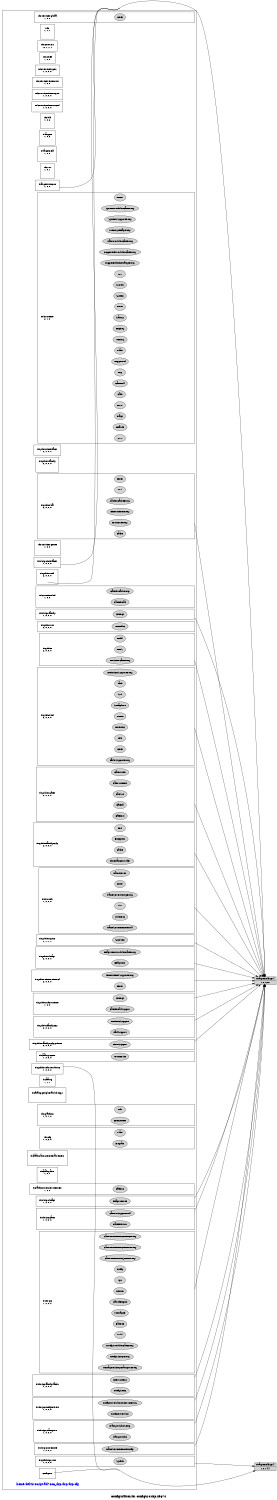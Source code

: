 digraph configuration {
    size="7.5,10";
    rankdir=LR;
    ranksep=".50 equally";
    concentrate=true;
    compound=true;
    label="\nConfiguration for configuro/dsp.xe674"
  node [font=Helvetica, fontsize=14, fontcolor=black];  subgraph cluster0 {label=""; __cfg [label="/home/delvis/script/ad7606_dsp/dsp/dsp.cfg", color=white, fontcolor=blue];
    node [font=Helvetica, fontsize=10];    subgraph cluster1 {
        label="";
        xdc_services_global__top [shape=box,label="xdc.services.global\n1, 0, 0", color=white];
        xdc_services_global__bot [shape=point,label="", style=invis];
        xdc_services_global_Clock [style=filled,fillcolor=lightgray, label="Clock"];
        xdc_services_global__top -> xdc_services_global_Clock[style=invis];
        xdc_services_global_Clock -> xdc_services_global__bot[style=invis];
    }
    subgraph cluster2 {
        label="";
        xdc__top [shape=box,label="xdc\n1, 1, 1", color=white];
        xdc__bot [shape=point,label="", style=invis];
    }
    subgraph cluster3 {
        label="";
        xdc_corevers__top [shape=box,label="xdc.corevers\n16, 0, 2, 0", color=white];
    }
    subgraph cluster4 {
        label="";
        xdc_shelf__top [shape=box,label="xdc.shelf\n1, 0, 0", color=white];
    }
    subgraph cluster5 {
        label="";
        xdc_services_spec__top [shape=box,label="xdc.services.spec\n1, 0, 0, 0", color=white];
    }
    subgraph cluster6 {
        label="";
        xdc_services_intern_xsr__top [shape=box,label="xdc.services.intern.xsr\n1, 0, 0", color=white];
    }
    subgraph cluster7 {
        label="";
        xdc_services_intern_gen__top [shape=box,label="xdc.services.intern.gen\n1, 0, 0, 0", color=white];
    }
    subgraph cluster8 {
        label="";
        xdc_services_intern_cmd__top [shape=box,label="xdc.services.intern.cmd\n1, 0, 0, 0", color=white];
    }
    subgraph cluster9 {
        label="";
        xdc_bld__top [shape=box,label="xdc.bld\n1, 0, 2", color=white];
        xdc_bld__bot [shape=point,label="", style=invis];
    }
    subgraph cluster10 {
        label="";
        ti_targets__top [shape=box,label="ti.targets\n1, 0, 3", color=white];
        ti_targets__bot [shape=point,label="", style=invis];
    }
    subgraph cluster11 {
        label="";
        ti_targets_elf__top [shape=box,label="ti.targets.elf\n1, 0, 0", color=white];
        ti_targets_elf__bot [shape=point,label="", style=invis];
    }
    subgraph cluster12 {
        label="";
        xdc_rov__top [shape=box,label="xdc.rov\n1, 0, 1", color=white];
        xdc_rov__bot [shape=point,label="", style=invis];
    }
    subgraph cluster13 {
        label="";
        xdc_runtime__top [shape=box,label="xdc.runtime\n2, 1, 0", color=white];
        xdc_runtime__bot [shape=point,label="", style=invis];
        xdc_runtime_Assert [style=filled,fillcolor=lightgray, label="Assert"];
        xdc_runtime__top -> xdc_runtime_Assert[style=invis];
        xdc_runtime_Assert -> xdc_runtime__bot[style=invis];
        xdc_runtime_Core [style=filled,fillcolor=lightgray, label="Core"];
        xdc_runtime__top -> xdc_runtime_Core[style=invis];
        xdc_runtime_Core -> xdc_runtime__bot[style=invis];
        xdc_runtime_Defaults [style=filled,fillcolor=lightgray, label="Defaults"];
        xdc_runtime__top -> xdc_runtime_Defaults[style=invis];
        xdc_runtime_Defaults -> xdc_runtime__bot[style=invis];
        xdc_runtime_Diags [style=filled,fillcolor=lightgray, label="Diags"];
        xdc_runtime__top -> xdc_runtime_Diags[style=invis];
        xdc_runtime_Diags -> xdc_runtime__bot[style=invis];
        xdc_runtime_Error [style=filled,fillcolor=lightgray, label="Error"];
        xdc_runtime__top -> xdc_runtime_Error[style=invis];
        xdc_runtime_Error -> xdc_runtime__bot[style=invis];
        xdc_runtime_Gate [style=filled,fillcolor=lightgray, label="Gate"];
        xdc_runtime__top -> xdc_runtime_Gate[style=invis];
        xdc_runtime_Gate -> xdc_runtime__bot[style=invis];
        xdc_runtime_GateNull [style=filled,fillcolor=lightgray, label="GateNull"];
        xdc_runtime__top -> xdc_runtime_GateNull[style=invis];
        xdc_runtime_GateNull -> xdc_runtime__bot[style=invis];
        xdc_runtime_Log [style=filled,fillcolor=lightgray, label="Log"];
        xdc_runtime__top -> xdc_runtime_Log[style=invis];
        xdc_runtime_Log -> xdc_runtime__bot[style=invis];
        xdc_runtime_LoggerBuf [style=filled,fillcolor=lightgray, label="LoggerBuf"];
        xdc_runtime__top -> xdc_runtime_LoggerBuf[style=invis];
        xdc_runtime_LoggerBuf -> xdc_runtime__bot[style=invis];
        xdc_runtime_Main [style=filled,fillcolor=lightgray, label="Main"];
        xdc_runtime__top -> xdc_runtime_Main[style=invis];
        xdc_runtime_Main -> xdc_runtime__bot[style=invis];
        xdc_runtime_Memory [style=filled,fillcolor=lightgray, label="Memory"];
        xdc_runtime__top -> xdc_runtime_Memory[style=invis];
        xdc_runtime_Memory -> xdc_runtime__bot[style=invis];
        xdc_runtime_Registry [style=filled,fillcolor=lightgray, label="Registry"];
        xdc_runtime__top -> xdc_runtime_Registry[style=invis];
        xdc_runtime_Registry -> xdc_runtime__bot[style=invis];
        xdc_runtime_Startup [style=filled,fillcolor=lightgray, label="Startup"];
        xdc_runtime__top -> xdc_runtime_Startup[style=invis];
        xdc_runtime_Startup -> xdc_runtime__bot[style=invis];
        xdc_runtime_Reset [style=filled,fillcolor=lightgray, label="Reset"];
        xdc_runtime__top -> xdc_runtime_Reset[style=invis];
        xdc_runtime_Reset -> xdc_runtime__bot[style=invis];
        xdc_runtime_System [style=filled,fillcolor=lightgray, label="System"];
        xdc_runtime__top -> xdc_runtime_System[style=invis];
        xdc_runtime_System -> xdc_runtime__bot[style=invis];
        xdc_runtime_SysMin [style=filled,fillcolor=lightgray, label="SysMin"];
        xdc_runtime__top -> xdc_runtime_SysMin[style=invis];
        xdc_runtime_SysMin -> xdc_runtime__bot[style=invis];
        xdc_runtime_Text [style=filled,fillcolor=lightgray, label="Text"];
        xdc_runtime__top -> xdc_runtime_Text[style=invis];
        xdc_runtime_Text -> xdc_runtime__bot[style=invis];
        xdc_runtime_LoggerBuf_TimestampProxy [style=filled,fillcolor=lightgray, label="LoggerBuf_TimestampProxy"];
        xdc_runtime__top -> xdc_runtime_LoggerBuf_TimestampProxy[style=invis];
        xdc_runtime_LoggerBuf_TimestampProxy -> xdc_runtime__bot[style=invis];
        xdc_runtime_LoggerBuf_Module_GateProxy [style=filled,fillcolor=lightgray, label="LoggerBuf_Module_GateProxy"];
        xdc_runtime__top -> xdc_runtime_LoggerBuf_Module_GateProxy[style=invis];
        xdc_runtime_LoggerBuf_Module_GateProxy -> xdc_runtime__bot[style=invis];
        xdc_runtime_Main_Module_GateProxy [style=filled,fillcolor=lightgray, label="Main_Module_GateProxy"];
        xdc_runtime__top -> xdc_runtime_Main_Module_GateProxy[style=invis];
        xdc_runtime_Main_Module_GateProxy -> xdc_runtime__bot[style=invis];
        xdc_runtime_Memory_HeapProxy [style=filled,fillcolor=lightgray, label="Memory_HeapProxy"];
        xdc_runtime__top -> xdc_runtime_Memory_HeapProxy[style=invis];
        xdc_runtime_Memory_HeapProxy -> xdc_runtime__bot[style=invis];
        xdc_runtime_System_SupportProxy [style=filled,fillcolor=lightgray, label="System_SupportProxy"];
        xdc_runtime__top -> xdc_runtime_System_SupportProxy[style=invis];
        xdc_runtime_System_SupportProxy -> xdc_runtime__bot[style=invis];
        xdc_runtime_System_Module_GateProxy [style=filled,fillcolor=lightgray, label="System_Module_GateProxy"];
        xdc_runtime__top -> xdc_runtime_System_Module_GateProxy[style=invis];
        xdc_runtime_System_Module_GateProxy -> xdc_runtime__bot[style=invis];
    }
    subgraph cluster14 {
        label="";
        ti_targets_rts6000__top [shape=box,label="ti.targets.rts6000\n1, 0, 0", color=white];
    }
    subgraph cluster15 {
        label="";
        ti_sysbios_interfaces__top [shape=box,label="ti.sysbios.interfaces\n2, 0, 0, 0", color=white];
    }
    subgraph cluster16 {
        label="";
        ti_sysbios_family__top [shape=box,label="ti.sysbios.family\n2, 0, 0, 0", color=white];
        ti_sysbios_family__bot [shape=point,label="", style=invis];
    }
    subgraph cluster17 {
        label="";
        ti_sysbios_hal__top [shape=box,label="ti.sysbios.hal\n2, 0, 0, 0", color=white];
        ti_sysbios_hal__bot [shape=point,label="", style=invis];
        ti_sysbios_hal_Hwi [style=filled,fillcolor=lightgray, label="Hwi"];
        ti_sysbios_hal__top -> ti_sysbios_hal_Hwi[style=invis];
        ti_sysbios_hal_Hwi -> ti_sysbios_hal__bot[style=invis];
        ti_sysbios_hal_Timer [style=filled,fillcolor=lightgray, label="Timer"];
        ti_sysbios_hal__top -> ti_sysbios_hal_Timer[style=invis];
        ti_sysbios_hal_Timer -> ti_sysbios_hal__bot[style=invis];
        ti_sysbios_hal_Cache [style=filled,fillcolor=lightgray, label="Cache"];
        ti_sysbios_hal__top -> ti_sysbios_hal_Cache[style=invis];
        ti_sysbios_hal_Cache -> ti_sysbios_hal__bot[style=invis];
        ti_sysbios_hal_Hwi_HwiProxy [style=filled,fillcolor=lightgray, label="Hwi_HwiProxy"];
        ti_sysbios_hal__top -> ti_sysbios_hal_Hwi_HwiProxy[style=invis];
        ti_sysbios_hal_Hwi_HwiProxy -> ti_sysbios_hal__bot[style=invis];
        ti_sysbios_hal_Timer_TimerProxy [style=filled,fillcolor=lightgray, label="Timer_TimerProxy"];
        ti_sysbios_hal__top -> ti_sysbios_hal_Timer_TimerProxy[style=invis];
        ti_sysbios_hal_Timer_TimerProxy -> ti_sysbios_hal__bot[style=invis];
        ti_sysbios_hal_Cache_CacheProxy [style=filled,fillcolor=lightgray, label="Cache_CacheProxy"];
        ti_sysbios_hal__top -> ti_sysbios_hal_Cache_CacheProxy[style=invis];
        ti_sysbios_hal_Cache_CacheProxy -> ti_sysbios_hal__bot[style=invis];
    }
    subgraph cluster18 {
        label="";
        xdc_services_getset__top [shape=box,label="xdc.services.getset\n1, 0, 0", color=white];
        xdc_services_getset__bot [shape=point,label="", style=invis];
    }
    subgraph cluster19 {
        label="";
        xdc_runtime_knl__top [shape=box,label="xdc.runtime.knl\n1, 0, 0", color=white];
        xdc_runtime_knl__bot [shape=point,label="", style=invis];
        xdc_runtime_knl_GateThread [style=filled,fillcolor=lightgray, label="GateThread"];
        xdc_runtime_knl__top -> xdc_runtime_knl_GateThread[style=invis];
        xdc_runtime_knl_GateThread -> xdc_runtime_knl__bot[style=invis];
        xdc_runtime_knl_GateThread_Proxy [style=filled,fillcolor=lightgray, label="GateThread_Proxy"];
        xdc_runtime_knl__top -> xdc_runtime_knl_GateThread_Proxy[style=invis];
        xdc_runtime_knl_GateThread_Proxy -> xdc_runtime_knl__bot[style=invis];
    }
    subgraph cluster20 {
        label="";
        ti_sdo_ipc_family__top [shape=box,label="ti.sdo.ipc.family\n1, 0, 0, 0", color=white];
        ti_sdo_ipc_family__bot [shape=point,label="", style=invis];
        ti_sdo_ipc_family_Settings [style=filled,fillcolor=lightgray, label="Settings"];
        ti_sdo_ipc_family__top -> ti_sdo_ipc_family_Settings[style=invis];
        ti_sdo_ipc_family_Settings -> ti_sdo_ipc_family__bot[style=invis];
    }
    subgraph cluster21 {
        label="";
        ti_sdo_ipc_interfaces__top [shape=box,label="ti.sdo.ipc.interfaces\n1, 0, 0, 0", color=white];
    }
    subgraph cluster22 {
        label="";
        ti_sysbios_rts__top [shape=box,label="ti.sysbios.rts\n2, 0, 0, 0", color=white];
        ti_sysbios_rts__bot [shape=point,label="", style=invis];
        ti_sysbios_rts_MemAlloc [style=filled,fillcolor=lightgray, label="MemAlloc"];
        ti_sysbios_rts__top -> ti_sysbios_rts_MemAlloc[style=invis];
        ti_sysbios_rts_MemAlloc -> ti_sysbios_rts__bot[style=invis];
    }
    subgraph cluster23 {
        label="";
        ti_sysbios__top [shape=box,label="ti.sysbios\n2, 0, 0, 0", color=white];
        ti_sysbios__bot [shape=point,label="", style=invis];
        ti_sysbios_BIOS [style=filled,fillcolor=lightgray, label="BIOS"];
        ti_sysbios__top -> ti_sysbios_BIOS[style=invis];
        ti_sysbios_BIOS -> ti_sysbios__bot[style=invis];
        ti_sysbios_Build [style=filled,fillcolor=lightgray, label="Build"];
        ti_sysbios__top -> ti_sysbios_Build[style=invis];
        ti_sysbios_Build -> ti_sysbios__bot[style=invis];
        ti_sysbios_BIOS_RtsGateProxy [style=filled,fillcolor=lightgray, label="BIOS_RtsGateProxy"];
        ti_sysbios__top -> ti_sysbios_BIOS_RtsGateProxy[style=invis];
        ti_sysbios_BIOS_RtsGateProxy -> ti_sysbios__bot[style=invis];
    }
    subgraph cluster24 {
        label="";
        ti_sysbios_knl__top [shape=box,label="ti.sysbios.knl\n2, 0, 0, 0", color=white];
        ti_sysbios_knl__bot [shape=point,label="", style=invis];
        ti_sysbios_knl_Clock [style=filled,fillcolor=lightgray, label="Clock"];
        ti_sysbios_knl__top -> ti_sysbios_knl_Clock[style=invis];
        ti_sysbios_knl_Clock -> ti_sysbios_knl__bot[style=invis];
        ti_sysbios_knl_Idle [style=filled,fillcolor=lightgray, label="Idle"];
        ti_sysbios_knl__top -> ti_sysbios_knl_Idle[style=invis];
        ti_sysbios_knl_Idle -> ti_sysbios_knl__bot[style=invis];
        ti_sysbios_knl_Intrinsics [style=filled,fillcolor=lightgray, label="Intrinsics"];
        ti_sysbios_knl__top -> ti_sysbios_knl_Intrinsics[style=invis];
        ti_sysbios_knl_Intrinsics -> ti_sysbios_knl__bot[style=invis];
        ti_sysbios_knl_Queue [style=filled,fillcolor=lightgray, label="Queue"];
        ti_sysbios_knl__top -> ti_sysbios_knl_Queue[style=invis];
        ti_sysbios_knl_Queue -> ti_sysbios_knl__bot[style=invis];
        ti_sysbios_knl_Semaphore [style=filled,fillcolor=lightgray, label="Semaphore"];
        ti_sysbios_knl__top -> ti_sysbios_knl_Semaphore[style=invis];
        ti_sysbios_knl_Semaphore -> ti_sysbios_knl__bot[style=invis];
        ti_sysbios_knl_Swi [style=filled,fillcolor=lightgray, label="Swi"];
        ti_sysbios_knl__top -> ti_sysbios_knl_Swi[style=invis];
        ti_sysbios_knl_Swi -> ti_sysbios_knl__bot[style=invis];
        ti_sysbios_knl_Task [style=filled,fillcolor=lightgray, label="Task"];
        ti_sysbios_knl__top -> ti_sysbios_knl_Task[style=invis];
        ti_sysbios_knl_Task -> ti_sysbios_knl__bot[style=invis];
        ti_sysbios_knl_Intrinsics_SupportProxy [style=filled,fillcolor=lightgray, label="Intrinsics_SupportProxy"];
        ti_sysbios_knl__top -> ti_sysbios_knl_Intrinsics_SupportProxy[style=invis];
        ti_sysbios_knl_Intrinsics_SupportProxy -> ti_sysbios_knl__bot[style=invis];
        ti_sysbios_knl_Task_SupportProxy [style=filled,fillcolor=lightgray, label="Task_SupportProxy"];
        ti_sysbios_knl__top -> ti_sysbios_knl_Task_SupportProxy[style=invis];
        ti_sysbios_knl_Task_SupportProxy -> ti_sysbios_knl__bot[style=invis];
    }
    subgraph cluster25 {
        label="";
        ti_sysbios_gates__top [shape=box,label="ti.sysbios.gates\n2, 0, 0, 0", color=white];
        ti_sysbios_gates__bot [shape=point,label="", style=invis];
        ti_sysbios_gates_GateHwi [style=filled,fillcolor=lightgray, label="GateHwi"];
        ti_sysbios_gates__top -> ti_sysbios_gates_GateHwi[style=invis];
        ti_sysbios_gates_GateHwi -> ti_sysbios_gates__bot[style=invis];
        ti_sysbios_gates_GateAll [style=filled,fillcolor=lightgray, label="GateAll"];
        ti_sysbios_gates__top -> ti_sysbios_gates_GateAll[style=invis];
        ti_sysbios_gates_GateAll -> ti_sysbios_gates__bot[style=invis];
        ti_sysbios_gates_GateSwi [style=filled,fillcolor=lightgray, label="GateSwi"];
        ti_sysbios_gates__top -> ti_sysbios_gates_GateSwi[style=invis];
        ti_sysbios_gates_GateSwi -> ti_sysbios_gates__bot[style=invis];
        ti_sysbios_gates_GateMutexPri [style=filled,fillcolor=lightgray, label="GateMutexPri"];
        ti_sysbios_gates__top -> ti_sysbios_gates_GateMutexPri[style=invis];
        ti_sysbios_gates_GateMutexPri -> ti_sysbios_gates__bot[style=invis];
        ti_sysbios_gates_GateMutex [style=filled,fillcolor=lightgray, label="GateMutex"];
        ti_sysbios_gates__top -> ti_sysbios_gates_GateMutex[style=invis];
        ti_sysbios_gates_GateMutex -> ti_sysbios_gates__bot[style=invis];
    }
    subgraph cluster26 {
        label="";
        ti_sysbios_family_c64p__top [shape=box,label="ti.sysbios.family.c64p\n2, 0, 0, 0", color=white];
        ti_sysbios_family_c64p__bot [shape=point,label="", style=invis];
        ti_sysbios_family_c64p_Exception [style=filled,fillcolor=lightgray, label="Exception"];
        ti_sysbios_family_c64p__top -> ti_sysbios_family_c64p_Exception[style=invis];
        ti_sysbios_family_c64p_Exception -> ti_sysbios_family_c64p__bot[style=invis];
        ti_sysbios_family_c64p_Hwi [style=filled,fillcolor=lightgray, label="Hwi"];
        ti_sysbios_family_c64p__top -> ti_sysbios_family_c64p_Hwi[style=invis];
        ti_sysbios_family_c64p_Hwi -> ti_sysbios_family_c64p__bot[style=invis];
        ti_sysbios_family_c64p_TimestampProvider [style=filled,fillcolor=lightgray, label="TimestampProvider"];
        ti_sysbios_family_c64p__top -> ti_sysbios_family_c64p_TimestampProvider[style=invis];
        ti_sysbios_family_c64p_TimestampProvider -> ti_sysbios_family_c64p__bot[style=invis];
        ti_sysbios_family_c64p_Cache [style=filled,fillcolor=lightgray, label="Cache"];
        ti_sysbios_family_c64p__top -> ti_sysbios_family_c64p_Cache[style=invis];
        ti_sysbios_family_c64p_Cache -> ti_sysbios_family_c64p__bot[style=invis];
    }
    subgraph cluster27 {
        label="";
        ti_sdo_utils__top [shape=box,label="ti.sdo.utils\n1, 0, 0, 0", color=white];
        ti_sdo_utils__bot [shape=point,label="", style=invis];
        ti_sdo_utils_Build [style=filled,fillcolor=lightgray, label="Build"];
        ti_sdo_utils__top -> ti_sdo_utils_Build[style=invis];
        ti_sdo_utils_Build -> ti_sdo_utils__bot[style=invis];
        ti_sdo_utils_NameServer [style=filled,fillcolor=lightgray, label="NameServer"];
        ti_sdo_utils__top -> ti_sdo_utils_NameServer[style=invis];
        ti_sdo_utils_NameServer -> ti_sdo_utils__bot[style=invis];
        ti_sdo_utils_NameServerRemoteNull [style=filled,fillcolor=lightgray, label="NameServerRemoteNull"];
        ti_sdo_utils__top -> ti_sdo_utils_NameServerRemoteNull[style=invis];
        ti_sdo_utils_NameServerRemoteNull -> ti_sdo_utils__bot[style=invis];
        ti_sdo_utils_MultiProc [style=filled,fillcolor=lightgray, label="MultiProc"];
        ti_sdo_utils__top -> ti_sdo_utils_MultiProc[style=invis];
        ti_sdo_utils_MultiProc -> ti_sdo_utils__bot[style=invis];
        ti_sdo_utils_List [style=filled,fillcolor=lightgray, label="List"];
        ti_sdo_utils__top -> ti_sdo_utils_List[style=invis];
        ti_sdo_utils_List -> ti_sdo_utils__bot[style=invis];
        ti_sdo_utils_NameServer_SetupProxy [style=filled,fillcolor=lightgray, label="NameServer_SetupProxy"];
        ti_sdo_utils__top -> ti_sdo_utils_NameServer_SetupProxy[style=invis];
        ti_sdo_utils_NameServer_SetupProxy -> ti_sdo_utils__bot[style=invis];
    }
    subgraph cluster28 {
        label="";
        ti_sysbios_syncs__top [shape=box,label="ti.sysbios.syncs\n2, 0, 0, 0", color=white];
        ti_sysbios_syncs__bot [shape=point,label="", style=invis];
        ti_sysbios_syncs_SyncSem [style=filled,fillcolor=lightgray, label="SyncSem"];
        ti_sysbios_syncs__top -> ti_sysbios_syncs_SyncSem[style=invis];
        ti_sysbios_syncs_SyncSem -> ti_sysbios_syncs__bot[style=invis];
    }
    subgraph cluster29 {
        label="";
        ti_sysbios_heaps__top [shape=box,label="ti.sysbios.heaps\n2, 0, 0, 0", color=white];
        ti_sysbios_heaps__bot [shape=point,label="", style=invis];
        ti_sysbios_heaps_HeapMem [style=filled,fillcolor=lightgray, label="HeapMem"];
        ti_sysbios_heaps__top -> ti_sysbios_heaps_HeapMem[style=invis];
        ti_sysbios_heaps_HeapMem -> ti_sysbios_heaps__bot[style=invis];
        ti_sysbios_heaps_HeapMem_Module_GateProxy [style=filled,fillcolor=lightgray, label="HeapMem_Module_GateProxy"];
        ti_sysbios_heaps__top -> ti_sysbios_heaps_HeapMem_Module_GateProxy[style=invis];
        ti_sysbios_heaps_HeapMem_Module_GateProxy -> ti_sysbios_heaps__bot[style=invis];
    }
    subgraph cluster30 {
        label="";
        ti_sysbios_timers_timer64__top [shape=box,label="ti.sysbios.timers.timer64\n2, 0, 0, 0", color=white];
        ti_sysbios_timers_timer64__bot [shape=point,label="", style=invis];
        ti_sysbios_timers_timer64_Timer [style=filled,fillcolor=lightgray, label="Timer"];
        ti_sysbios_timers_timer64__top -> ti_sysbios_timers_timer64_Timer[style=invis];
        ti_sysbios_timers_timer64_Timer -> ti_sysbios_timers_timer64__bot[style=invis];
        ti_sysbios_timers_timer64_Timer_TimerSupportProxy [style=filled,fillcolor=lightgray, label="Timer_TimerSupportProxy"];
        ti_sysbios_timers_timer64__top -> ti_sysbios_timers_timer64_Timer_TimerSupportProxy[style=invis];
        ti_sysbios_timers_timer64_Timer_TimerSupportProxy -> ti_sysbios_timers_timer64__bot[style=invis];
    }
    subgraph cluster31 {
        label="";
        ti_sysbios_xdcruntime__top [shape=box,label="ti.sysbios.xdcruntime\n1, 0, 0", color=white];
        ti_sysbios_xdcruntime__bot [shape=point,label="", style=invis];
        ti_sysbios_xdcruntime_GateThreadSupport [style=filled,fillcolor=lightgray, label="GateThreadSupport"];
        ti_sysbios_xdcruntime__top -> ti_sysbios_xdcruntime_GateThreadSupport[style=invis];
        ti_sysbios_xdcruntime_GateThreadSupport -> ti_sysbios_xdcruntime__bot[style=invis];
        ti_sysbios_xdcruntime_Settings [style=filled,fillcolor=lightgray, label="Settings"];
        ti_sysbios_xdcruntime__top -> ti_sysbios_xdcruntime_Settings[style=invis];
        ti_sysbios_xdcruntime_Settings -> ti_sysbios_xdcruntime__bot[style=invis];
    }
    subgraph cluster32 {
        label="";
        ti_sysbios_family_c62__top [shape=box,label="ti.sysbios.family.c62\n2, 0, 0, 0", color=white];
        ti_sysbios_family_c62__bot [shape=point,label="", style=invis];
        ti_sysbios_family_c62_TaskSupport [style=filled,fillcolor=lightgray, label="TaskSupport"];
        ti_sysbios_family_c62__top -> ti_sysbios_family_c62_TaskSupport[style=invis];
        ti_sysbios_family_c62_TaskSupport -> ti_sysbios_family_c62__bot[style=invis];
        ti_sysbios_family_c62_IntrinsicsSupport [style=filled,fillcolor=lightgray, label="IntrinsicsSupport"];
        ti_sysbios_family_c62__top -> ti_sysbios_family_c62_IntrinsicsSupport[style=invis];
        ti_sysbios_family_c62_IntrinsicsSupport -> ti_sysbios_family_c62__bot[style=invis];
    }
    subgraph cluster33 {
        label="";
        ti_sysbios_family_c64p_primus__top [shape=box,label="ti.sysbios.family.c64p.primus\n2, 0, 0, 0", color=white];
        ti_sysbios_family_c64p_primus__bot [shape=point,label="", style=invis];
        ti_sysbios_family_c64p_primus_TimerSupport [style=filled,fillcolor=lightgray, label="TimerSupport"];
        ti_sysbios_family_c64p_primus__top -> ti_sysbios_family_c64p_primus_TimerSupport[style=invis];
        ti_sysbios_family_c64p_primus_TimerSupport -> ti_sysbios_family_c64p_primus__bot[style=invis];
    }
    subgraph cluster34 {
        label="";
        ti_syslink_utils_rtos_bios6__top [shape=box,label="ti.syslink.utils.rtos.bios6\n1, 0, 0, 0", color=white];
    }
    subgraph cluster35 {
        label="";
        ti_sysbios_utils__top [shape=box,label="ti.sysbios.utils\n2, 0, 0, 0", color=white];
        ti_sysbios_utils__bot [shape=point,label="", style=invis];
    }
    subgraph cluster36 {
        label="";
        ti_catalog_c6000__top [shape=box,label="ti.catalog.c6000\n1, 0, 0, 0", color=white];
        ti_catalog_c6000__bot [shape=point,label="", style=invis];
        ti_catalog_c6000_OMAPL138 [style=filled,fillcolor=lightgray, label="OMAPL138"];
        ti_catalog_c6000__top -> ti_catalog_c6000_OMAPL138[style=invis];
        ti_catalog_c6000_OMAPL138 -> ti_catalog_c6000__bot[style=invis];
    }
    subgraph cluster37 {
        label="";
        ti_catalog__top [shape=box,label="ti.catalog\n1, 0, 0", color=white];
    }
    subgraph cluster38 {
        label="";
        ti_catalog_peripherals_hdvicp2__top [shape=box,label="ti.catalog.peripherals.hdvicp2\n", color=white];
        ti_catalog_peripherals_hdvicp2__bot [shape=point,label="", style=invis];
    }
    subgraph cluster39 {
        label="";
        xdc_platform__top [shape=box,label="xdc.platform\n1, 0, 1, 0", color=white];
        xdc_platform__bot [shape=point,label="", style=invis];
        xdc_platform_ExeContext [style=filled,fillcolor=lightgray, label="ExeContext"];
        xdc_platform__top -> xdc_platform_ExeContext[style=invis];
        xdc_platform_ExeContext -> xdc_platform__bot[style=invis];
        xdc_platform_Utils [style=filled,fillcolor=lightgray, label="Utils"];
        xdc_platform__top -> xdc_platform_Utils[style=invis];
        xdc_platform_Utils -> xdc_platform__bot[style=invis];
    }
    subgraph cluster40 {
        label="";
        xdc_cfg__top [shape=box,label="xdc.cfg\n1, 0, 2, 0", color=white];
        xdc_cfg__bot [shape=point,label="", style=invis];
        xdc_cfg_Program [style=filled,fillcolor=lightgray, label="Program"];
        xdc_cfg__top -> xdc_cfg_Program[style=invis];
        xdc_cfg_Program -> xdc_cfg__bot[style=invis];
        xdc_cfg_Main [style=filled,fillcolor=lightgray, label="Main"];
        xdc_cfg__top -> xdc_cfg_Main[style=invis];
        xdc_cfg_Main -> xdc_cfg__bot[style=invis];
    }
    subgraph cluster41 {
        label="";
        ti_catalog_arm_peripherals_timers__top [shape=box,label="ti.catalog.arm.peripherals.timers\n", color=white];
        ti_catalog_arm_peripherals_timers__bot [shape=point,label="", style=invis];
    }
    subgraph cluster42 {
        label="";
        ti_catalog_arm__top [shape=box,label="ti.catalog.arm\n1, 0, 1", color=white];
        ti_catalog_arm__bot [shape=point,label="", style=invis];
    }
    subgraph cluster43 {
        label="";
        ti_platforms_evmOMAPL138__top [shape=box,label="ti.platforms.evmOMAPL138\n1, 0, 0", color=white];
        ti_platforms_evmOMAPL138__bot [shape=point,label="", style=invis];
        ti_platforms_evmOMAPL138_Platform [style=filled,fillcolor=lightgray, label="Platform"];
        ti_platforms_evmOMAPL138__top -> ti_platforms_evmOMAPL138_Platform[style=invis];
        ti_platforms_evmOMAPL138_Platform -> ti_platforms_evmOMAPL138__bot[style=invis];
    }
    subgraph cluster44 {
        label="";
        ti_sdo_ipc__top [shape=box,label="ti.sdo.ipc\n1, 0, 0, 0", color=white];
        ti_sdo_ipc__bot [shape=point,label="", style=invis];
        ti_sdo_ipc_Build [style=filled,fillcolor=lightgray, label="Build"];
        ti_sdo_ipc__top -> ti_sdo_ipc_Build[style=invis];
        ti_sdo_ipc_Build -> ti_sdo_ipc__bot[style=invis];
        ti_sdo_ipc_GateMP [style=filled,fillcolor=lightgray, label="GateMP"];
        ti_sdo_ipc__top -> ti_sdo_ipc_GateMP[style=invis];
        ti_sdo_ipc_GateMP -> ti_sdo_ipc__bot[style=invis];
        ti_sdo_ipc_MessageQ [style=filled,fillcolor=lightgray, label="MessageQ"];
        ti_sdo_ipc__top -> ti_sdo_ipc_MessageQ[style=invis];
        ti_sdo_ipc_MessageQ -> ti_sdo_ipc__bot[style=invis];
        ti_sdo_ipc_SharedRegion [style=filled,fillcolor=lightgray, label="SharedRegion"];
        ti_sdo_ipc__top -> ti_sdo_ipc_SharedRegion[style=invis];
        ti_sdo_ipc_SharedRegion -> ti_sdo_ipc__bot[style=invis];
        ti_sdo_ipc_ListMP [style=filled,fillcolor=lightgray, label="ListMP"];
        ti_sdo_ipc__top -> ti_sdo_ipc_ListMP[style=invis];
        ti_sdo_ipc_ListMP -> ti_sdo_ipc__bot[style=invis];
        ti_sdo_ipc_Ipc [style=filled,fillcolor=lightgray, label="Ipc"];
        ti_sdo_ipc__top -> ti_sdo_ipc_Ipc[style=invis];
        ti_sdo_ipc_Ipc -> ti_sdo_ipc__bot[style=invis];
        ti_sdo_ipc_Notify [style=filled,fillcolor=lightgray, label="Notify"];
        ti_sdo_ipc__top -> ti_sdo_ipc_Notify[style=invis];
        ti_sdo_ipc_Notify -> ti_sdo_ipc__bot[style=invis];
        ti_sdo_ipc_GateMP_RemoteSystemProxy [style=filled,fillcolor=lightgray, label="GateMP_RemoteSystemProxy"];
        ti_sdo_ipc__top -> ti_sdo_ipc_GateMP_RemoteSystemProxy[style=invis];
        ti_sdo_ipc_GateMP_RemoteSystemProxy -> ti_sdo_ipc__bot[style=invis];
        ti_sdo_ipc_GateMP_RemoteCustom1Proxy [style=filled,fillcolor=lightgray, label="GateMP_RemoteCustom1Proxy"];
        ti_sdo_ipc__top -> ti_sdo_ipc_GateMP_RemoteCustom1Proxy[style=invis];
        ti_sdo_ipc_GateMP_RemoteCustom1Proxy -> ti_sdo_ipc__bot[style=invis];
        ti_sdo_ipc_GateMP_RemoteCustom2Proxy [style=filled,fillcolor=lightgray, label="GateMP_RemoteCustom2Proxy"];
        ti_sdo_ipc__top -> ti_sdo_ipc_GateMP_RemoteCustom2Proxy[style=invis];
        ti_sdo_ipc_GateMP_RemoteCustom2Proxy -> ti_sdo_ipc__bot[style=invis];
        ti_sdo_ipc_MessageQ_SetupTransportProxy [style=filled,fillcolor=lightgray, label="MessageQ_SetupTransportProxy"];
        ti_sdo_ipc__top -> ti_sdo_ipc_MessageQ_SetupTransportProxy[style=invis];
        ti_sdo_ipc_MessageQ_SetupTransportProxy -> ti_sdo_ipc__bot[style=invis];
        ti_sdo_ipc_Notify_SetupProxy [style=filled,fillcolor=lightgray, label="Notify_SetupProxy"];
        ti_sdo_ipc__top -> ti_sdo_ipc_Notify_SetupProxy[style=invis];
        ti_sdo_ipc_Notify_SetupProxy -> ti_sdo_ipc__bot[style=invis];
        ti_sdo_ipc_Notify_Module_GateProxy [style=filled,fillcolor=lightgray, label="Notify_Module_GateProxy"];
        ti_sdo_ipc__top -> ti_sdo_ipc_Notify_Module_GateProxy[style=invis];
        ti_sdo_ipc_Notify_Module_GateProxy -> ti_sdo_ipc__bot[style=invis];
    }
    subgraph cluster45 {
        label="";
        ti_sdo_ipc_family_da830__top [shape=box,label="ti.sdo.ipc.family.da830\n1, 0, 0, 0", color=white];
        ti_sdo_ipc_family_da830__bot [shape=point,label="", style=invis];
        ti_sdo_ipc_family_da830_NotifySetup [style=filled,fillcolor=lightgray, label="NotifySetup"];
        ti_sdo_ipc_family_da830__top -> ti_sdo_ipc_family_da830_NotifySetup[style=invis];
        ti_sdo_ipc_family_da830_NotifySetup -> ti_sdo_ipc_family_da830__bot[style=invis];
        ti_sdo_ipc_family_da830_InterruptDsp [style=filled,fillcolor=lightgray, label="InterruptDsp"];
        ti_sdo_ipc_family_da830__top -> ti_sdo_ipc_family_da830_InterruptDsp[style=invis];
        ti_sdo_ipc_family_da830_InterruptDsp -> ti_sdo_ipc_family_da830__bot[style=invis];
    }
    subgraph cluster46 {
        label="";
        ti_sdo_ipc_notifyDrivers__top [shape=box,label="ti.sdo.ipc.notifyDrivers\n1, 0, 0, 0", color=white];
        ti_sdo_ipc_notifyDrivers__bot [shape=point,label="", style=invis];
        ti_sdo_ipc_notifyDrivers_NotifyDriverShm [style=filled,fillcolor=lightgray, label="NotifyDriverShm"];
        ti_sdo_ipc_notifyDrivers__top -> ti_sdo_ipc_notifyDrivers_NotifyDriverShm[style=invis];
        ti_sdo_ipc_notifyDrivers_NotifyDriverShm -> ti_sdo_ipc_notifyDrivers__bot[style=invis];
        ti_sdo_ipc_notifyDrivers_NotifyDriverShm_InterruptProxy [style=filled,fillcolor=lightgray, label="NotifyDriverShm_InterruptProxy"];
        ti_sdo_ipc_notifyDrivers__top -> ti_sdo_ipc_notifyDrivers_NotifyDriverShm_InterruptProxy[style=invis];
        ti_sdo_ipc_notifyDrivers_NotifyDriverShm_InterruptProxy -> ti_sdo_ipc_notifyDrivers__bot[style=invis];
    }
    subgraph cluster47 {
        label="";
        ti_sdo_ipc_transports__top [shape=box,label="ti.sdo.ipc.transports\n1, 0, 0, 0", color=white];
        ti_sdo_ipc_transports__bot [shape=point,label="", style=invis];
        ti_sdo_ipc_transports_TransportShm [style=filled,fillcolor=lightgray, label="TransportShm"];
        ti_sdo_ipc_transports__top -> ti_sdo_ipc_transports_TransportShm[style=invis];
        ti_sdo_ipc_transports_TransportShm -> ti_sdo_ipc_transports__bot[style=invis];
        ti_sdo_ipc_transports_TransportShmSetup [style=filled,fillcolor=lightgray, label="TransportShmSetup"];
        ti_sdo_ipc_transports__top -> ti_sdo_ipc_transports_TransportShmSetup[style=invis];
        ti_sdo_ipc_transports_TransportShmSetup -> ti_sdo_ipc_transports__bot[style=invis];
    }
    subgraph cluster48 {
        label="";
        ti_sdo_ipc_nsremote__top [shape=box,label="ti.sdo.ipc.nsremote\n1, 0, 0, 0", color=white];
        ti_sdo_ipc_nsremote__bot [shape=point,label="", style=invis];
        ti_sdo_ipc_nsremote_NameServerRemoteNotify [style=filled,fillcolor=lightgray, label="NameServerRemoteNotify"];
        ti_sdo_ipc_nsremote__top -> ti_sdo_ipc_nsremote_NameServerRemoteNotify[style=invis];
        ti_sdo_ipc_nsremote_NameServerRemoteNotify -> ti_sdo_ipc_nsremote__bot[style=invis];
    }
    subgraph cluster49 {
        label="";
        ti_sdo_ipc_heaps__top [shape=box,label="ti.sdo.ipc.heaps\n1, 0, 0, 0", color=white];
        ti_sdo_ipc_heaps__bot [shape=point,label="", style=invis];
        ti_sdo_ipc_heaps_HeapMemMP [style=filled,fillcolor=lightgray, label="HeapMemMP"];
        ti_sdo_ipc_heaps__top -> ti_sdo_ipc_heaps_HeapMemMP[style=invis];
        ti_sdo_ipc_heaps_HeapMemMP -> ti_sdo_ipc_heaps__bot[style=invis];
    }
    subgraph cluster50 {
        label="";
        ti_syslink_ipc_rtos__top [shape=box,label="ti.syslink.ipc.rtos\n1, 0, 0, 0", color=white];
        ti_syslink_ipc_rtos__bot [shape=point,label="", style=invis];
        ti_syslink_ipc_rtos_Syslink [style=filled,fillcolor=lightgray, label="Syslink"];
        ti_syslink_ipc_rtos__top -> ti_syslink_ipc_rtos_Syslink[style=invis];
        ti_syslink_ipc_rtos_Syslink -> ti_syslink_ipc_rtos__bot[style=invis];
    }
    subgraph cluster51 {
        label="";
        ti_sdo_ipc_gates__top [shape=box,label="ti.sdo.ipc.gates\n1, 0, 0, 0", color=white];
        ti_sdo_ipc_gates__bot [shape=point,label="", style=invis];
        ti_sdo_ipc_gates_GatePeterson [style=filled,fillcolor=lightgray, label="GatePeterson"];
        ti_sdo_ipc_gates__top -> ti_sdo_ipc_gates_GatePeterson[style=invis];
        ti_sdo_ipc_gates_GatePeterson -> ti_sdo_ipc_gates__bot[style=invis];
        ti_sdo_ipc_gates_GateMPSupportNull [style=filled,fillcolor=lightgray, label="GateMPSupportNull"];
        ti_sdo_ipc_gates__top -> ti_sdo_ipc_gates_GateMPSupportNull[style=invis];
        ti_sdo_ipc_gates_GateMPSupportNull -> ti_sdo_ipc_gates__bot[style=invis];
    }
    subgraph cluster52 {
        label="";
        configuro__top [shape=box,label="configuro\n", color=white];
    }
  }
  node [font=Helvetica, fontsize=10];
    ti_targets_elf_C674__1_0_7__2_0 [shape=record,label="ti.targets.elf.C674|1,0,7.2,0",style=filled, fillcolor=lightgrey];
    ti_targets_rts6000__top -> ti_targets_elf_C674__1_0_7__2_0 [ltail=cluster14];
    ti_targets_elf_C674__1_0_7__2_0 [shape=record,label="ti.targets.elf.C674|1,0,7.2,0",style=filled, fillcolor=lightgrey];
    ti_sysbios_hal__bot -> ti_targets_elf_C674__1_0_7__2_0 [ltail=cluster17];
    ti_targets_elf_C674__1_0_7__2_0 [shape=record,label="ti.targets.elf.C674|1,0,7.2,0",style=filled, fillcolor=lightgrey];
    ti_sdo_ipc_family__bot -> ti_targets_elf_C674__1_0_7__2_0 [ltail=cluster20];
    ti_targets_elf_C674__1_0_7__2_0 [shape=record,label="ti.targets.elf.C674|1,0,7.2,0",style=filled, fillcolor=lightgrey];
    ti_sdo_ipc_interfaces__top -> ti_targets_elf_C674__1_0_7__2_0 [ltail=cluster21];
    ti_targets_elf_C674__1_0_7__2_0 [shape=record,label="ti.targets.elf.C674|1,0,7.2,0",style=filled, fillcolor=lightgrey];
    ti_sysbios__bot -> ti_targets_elf_C674__1_0_7__2_0 [ltail=cluster23];
    ti_targets_elf_C674__1_0_7__2_0 [shape=record,label="ti.targets.elf.C674|1,0,7.2,0",style=filled, fillcolor=lightgrey];
    ti_sysbios_knl__bot -> ti_targets_elf_C674__1_0_7__2_0 [ltail=cluster24];
    ti_targets_elf_C674__1_0_7__2_0 [shape=record,label="ti.targets.elf.C674|1,0,7.2,0",style=filled, fillcolor=lightgrey];
    ti_sysbios_gates__bot -> ti_targets_elf_C674__1_0_7__2_0 [ltail=cluster25];
    ti_targets_elf_C674__1_0_7__2_0 [shape=record,label="ti.targets.elf.C674|1,0,7.2,0",style=filled, fillcolor=lightgrey];
    ti_sysbios_family_c64p__bot -> ti_targets_elf_C674__1_0_7__2_0 [ltail=cluster26];
    ti_targets_elf_C674__1_0_7__2_0 [shape=record,label="ti.targets.elf.C674|1,0,7.2,0",style=filled, fillcolor=lightgrey];
    ti_sdo_utils__bot -> ti_targets_elf_C674__1_0_7__2_0 [ltail=cluster27];
    ti_targets_elf_C674__1_0_7__2_0 [shape=record,label="ti.targets.elf.C674|1,0,7.2,0",style=filled, fillcolor=lightgrey];
    ti_sysbios_syncs__bot -> ti_targets_elf_C674__1_0_7__2_0 [ltail=cluster28];
    ti_targets_elf_C674__1_0_7__2_0 [shape=record,label="ti.targets.elf.C674|1,0,7.2,0",style=filled, fillcolor=lightgrey];
    ti_sysbios_heaps__bot -> ti_targets_elf_C674__1_0_7__2_0 [ltail=cluster29];
    ti_targets_elf_C674__1_0_7__2_0 [shape=record,label="ti.targets.elf.C674|1,0,7.2,0",style=filled, fillcolor=lightgrey];
    ti_sysbios_timers_timer64__bot -> ti_targets_elf_C674__1_0_7__2_0 [ltail=cluster30];
    ti_targets_elf_C674__1_0_7__2_0 [shape=record,label="ti.targets.elf.C674|1,0,7.2,0",style=filled, fillcolor=lightgrey];
    ti_sysbios_xdcruntime__bot -> ti_targets_elf_C674__1_0_7__2_0 [ltail=cluster31];
    ti_targets_elf_C674__1_0_7__2_0 [shape=record,label="ti.targets.elf.C674|1,0,7.2,0",style=filled, fillcolor=lightgrey];
    ti_sysbios_family_c62__bot -> ti_targets_elf_C674__1_0_7__2_0 [ltail=cluster32];
    ti_targets_elf_C674__1_0_7__2_0 [shape=record,label="ti.targets.elf.C674|1,0,7.2,0",style=filled, fillcolor=lightgrey];
    ti_sysbios_family_c64p_primus__bot -> ti_targets_elf_C674__1_0_7__2_0 [ltail=cluster33];
    ti_targets_elf_C674__1_0_7__4_4 [shape=record,label="ti.targets.elf.C674|1,0,7.4,4",style=filled, fillcolor=lightgrey];
    ti_syslink_utils_rtos_bios6__top -> ti_targets_elf_C674__1_0_7__4_4 [ltail=cluster34];
    ti_targets_elf_C674__1_0_7__2_0 [shape=record,label="ti.targets.elf.C674|1,0,7.2,0",style=filled, fillcolor=lightgrey];
    ti_sysbios_utils__bot -> ti_targets_elf_C674__1_0_7__2_0 [ltail=cluster35];
    ti_targets_elf_C674__1_0_7__2_0 [shape=record,label="ti.targets.elf.C674|1,0,7.2,0",style=filled, fillcolor=lightgrey];
    ti_sdo_ipc__bot -> ti_targets_elf_C674__1_0_7__2_0 [ltail=cluster44];
    ti_targets_elf_C674__1_0_7__2_0 [shape=record,label="ti.targets.elf.C674|1,0,7.2,0",style=filled, fillcolor=lightgrey];
    ti_sdo_ipc_family_da830__bot -> ti_targets_elf_C674__1_0_7__2_0 [ltail=cluster45];
    ti_targets_elf_C674__1_0_7__2_0 [shape=record,label="ti.targets.elf.C674|1,0,7.2,0",style=filled, fillcolor=lightgrey];
    ti_sdo_ipc_notifyDrivers__bot -> ti_targets_elf_C674__1_0_7__2_0 [ltail=cluster46];
    ti_targets_elf_C674__1_0_7__2_0 [shape=record,label="ti.targets.elf.C674|1,0,7.2,0",style=filled, fillcolor=lightgrey];
    ti_sdo_ipc_transports__bot -> ti_targets_elf_C674__1_0_7__2_0 [ltail=cluster47];
    ti_targets_elf_C674__1_0_7__2_0 [shape=record,label="ti.targets.elf.C674|1,0,7.2,0",style=filled, fillcolor=lightgrey];
    ti_sdo_ipc_nsremote__bot -> ti_targets_elf_C674__1_0_7__2_0 [ltail=cluster48];
    ti_targets_elf_C674__1_0_7__2_0 [shape=record,label="ti.targets.elf.C674|1,0,7.2,0",style=filled, fillcolor=lightgrey];
    ti_sdo_ipc_heaps__bot -> ti_targets_elf_C674__1_0_7__2_0 [ltail=cluster49];
    ti_targets_elf_C674__1_0_7__4_4 [shape=record,label="ti.targets.elf.C674|1,0,7.4,4",style=filled, fillcolor=lightgrey];
    ti_syslink_ipc_rtos__bot -> ti_targets_elf_C674__1_0_7__4_4 [ltail=cluster50];
    ti_targets_elf_C674__1_0_7__2_0 [shape=record,label="ti.targets.elf.C674|1,0,7.2,0",style=filled, fillcolor=lightgrey];
    ti_sdo_ipc_gates__bot -> ti_targets_elf_C674__1_0_7__2_0 [ltail=cluster51];
    ti_targets_elf_C674__1_0_7__4_4 [shape=record,label="ti.targets.elf.C674|1,0,7.4,4",style=filled, fillcolor=lightgrey];
    configuro__top -> ti_targets_elf_C674__1_0_7__4_4 [ltail=cluster52];
}
